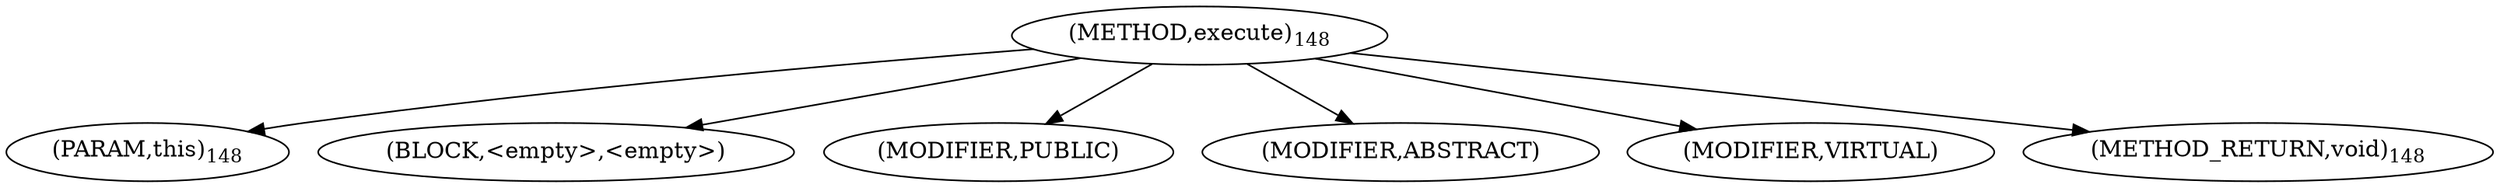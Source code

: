digraph "execute" {  
"269" [label = <(METHOD,execute)<SUB>148</SUB>> ]
"270" [label = <(PARAM,this)<SUB>148</SUB>> ]
"271" [label = <(BLOCK,&lt;empty&gt;,&lt;empty&gt;)> ]
"272" [label = <(MODIFIER,PUBLIC)> ]
"273" [label = <(MODIFIER,ABSTRACT)> ]
"274" [label = <(MODIFIER,VIRTUAL)> ]
"275" [label = <(METHOD_RETURN,void)<SUB>148</SUB>> ]
  "269" -> "270" 
  "269" -> "271" 
  "269" -> "272" 
  "269" -> "273" 
  "269" -> "274" 
  "269" -> "275" 
}
